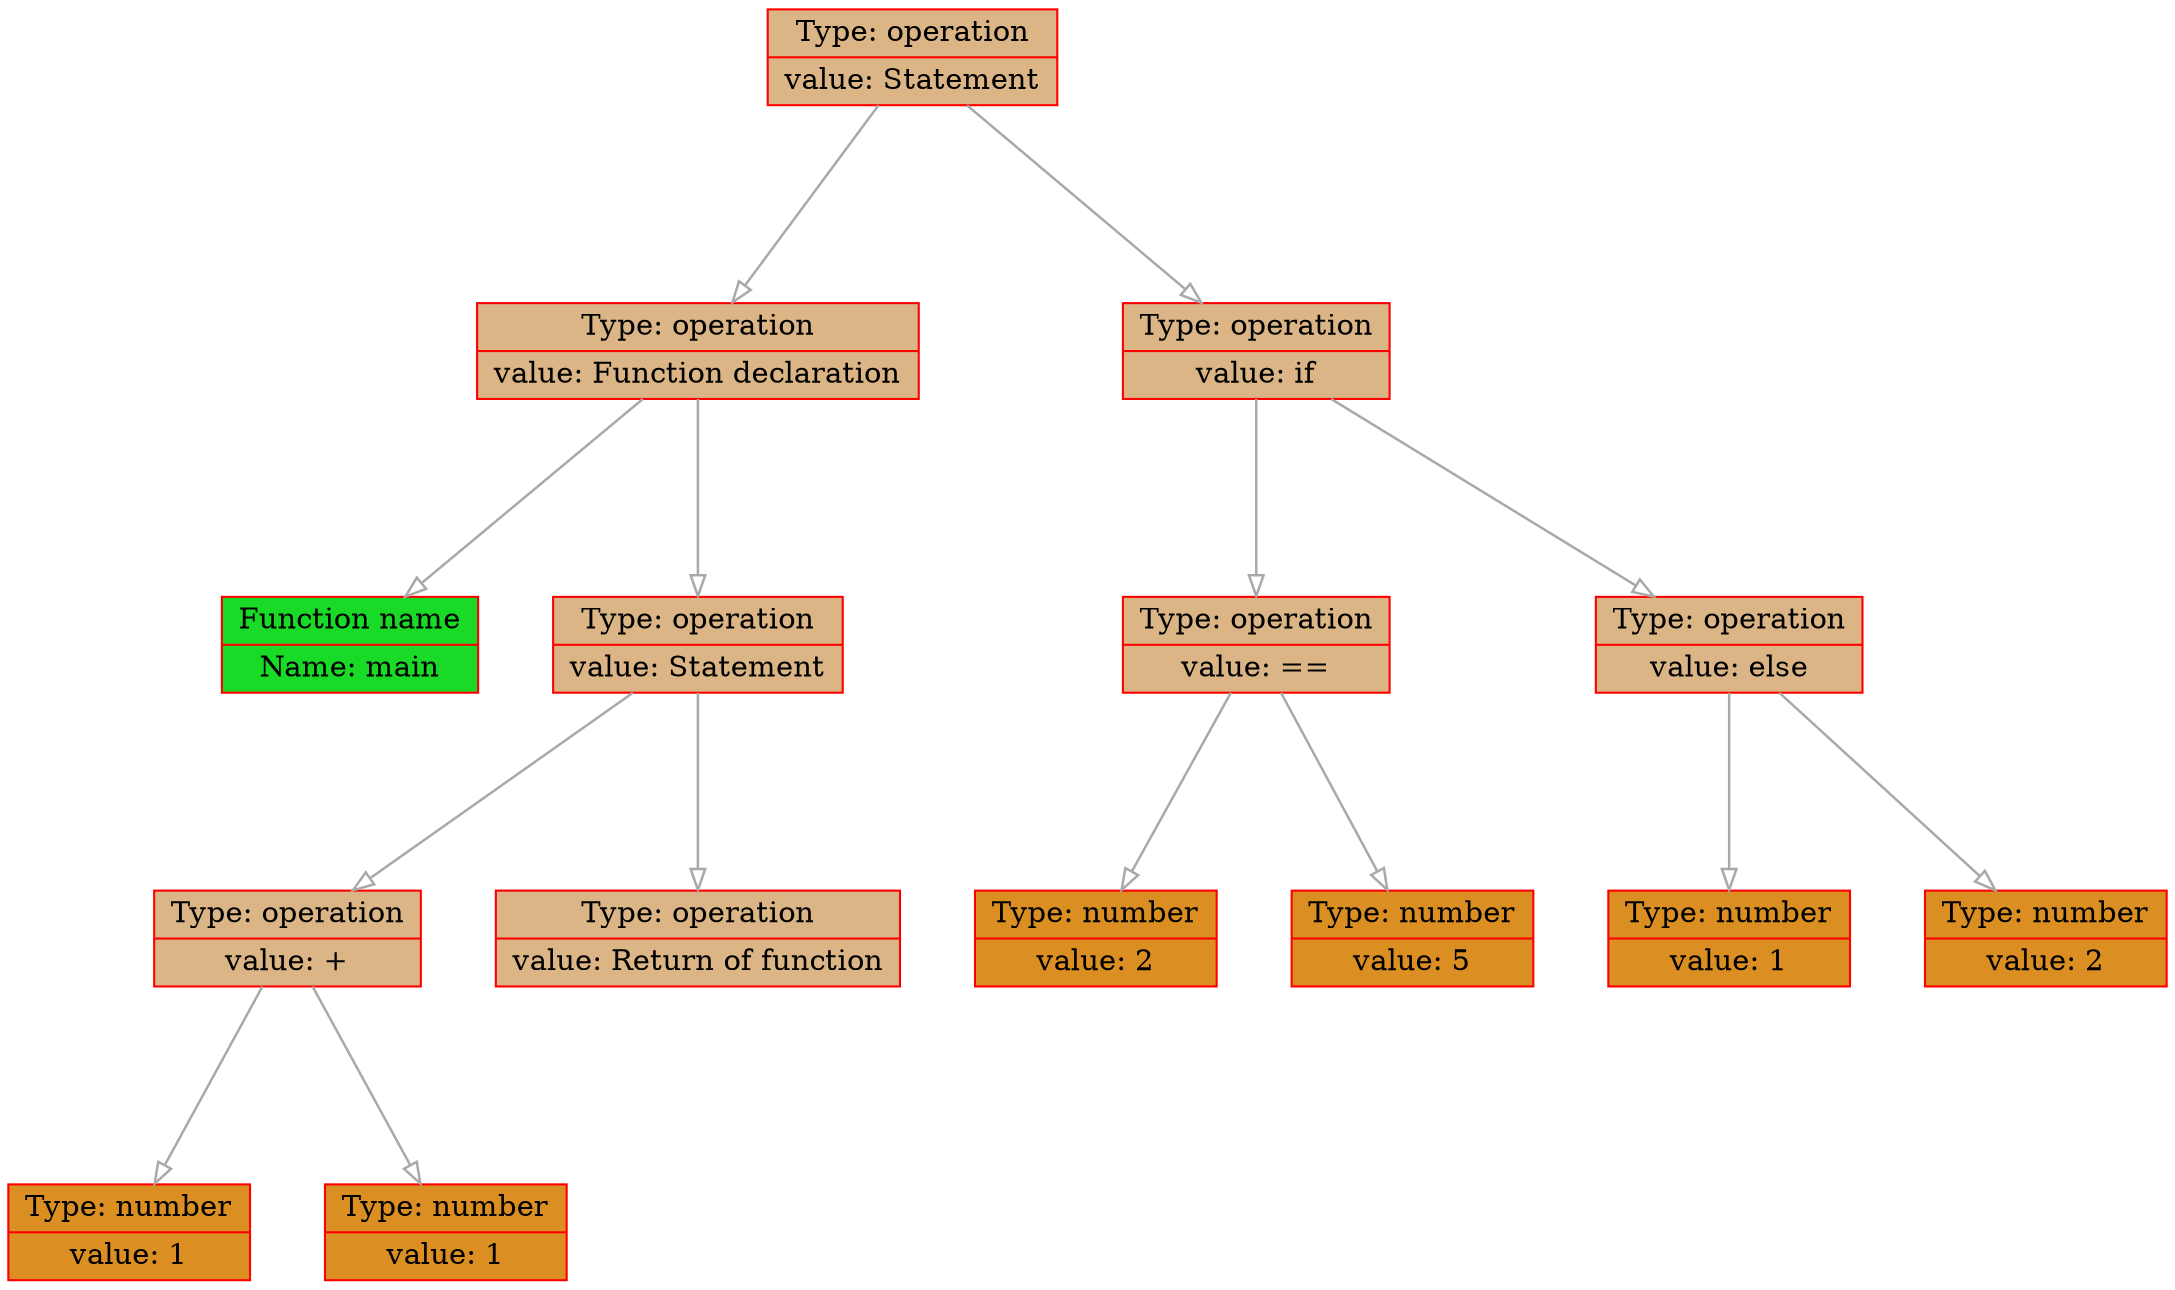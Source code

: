 
    digraph g {
        dpi      = 200;
        fontname = "Comic Sans MS";
        fontsize = 20;
        rankdir   =  TB;
        edge [color = darkgrey, arrowhead = onormal, arrowsize = 1, penwidth = 1.2]
        graph[fillcolor = lightgreen, ranksep = 1.3, nodesep = 0.5,
        style = "rounded, filled",color = green, penwidth = 2]

    Node00000273c04c6780[shape=record, width=0.2, style="filled", color="red", fillcolor="#DBB585",label=" {Type: operation | value: Statement}"] 
 
Node00000273c04c1d70[shape=record, width=0.2, style="filled", color="red", fillcolor="#DBB585",label=" {Type: operation | value: Function declaration}"] 
 
Node00000273c04c1c50[shape=record, width=0.2, style="filled", color="red", fillcolor="#19DB27",label=" {Function name |Name: main}"] 
 
Node00000273c04c1d40[shape=record, width=0.2, style="filled", color="red", fillcolor="#DBB585",label=" {Type: operation | value: Statement}"] 
 
Node00000273c04c1ce0[shape=record, width=0.2, style="filled", color="red", fillcolor="#DBB585",label=" {Type: operation | value: +}"] 
 
Node00000273c04c1c80[shape=record, width=0.2, style="filled", color="red", fillcolor="#DB8E21",label=" {Type: number | value: 1}"] 
 
Node00000273c04c1cb0[shape=record, width=0.2, style="filled", color="red", fillcolor="#DB8E21",label=" {Type: number | value: 1}"] 
 
Node00000273c04c1d10[shape=record, width=0.2, style="filled", color="red", fillcolor="#DBB585",label=" {Type: operation | value: Return of function}"] 
 
Node00000273c04c6700[shape=record, width=0.2, style="filled", color="red", fillcolor="#DBB585",label=" {Type: operation | value: if}"] 
 
Node00000273c04c6640[shape=record, width=0.2, style="filled", color="red", fillcolor="#DBB585",label=" {Type: operation | value: ==}"] 
 
Node00000273c04c1da0[shape=record, width=0.2, style="filled", color="red", fillcolor="#DB8E21",label=" {Type: number | value: 2}"] 
 
Node00000273c04c6610[shape=record, width=0.2, style="filled", color="red", fillcolor="#DB8E21",label=" {Type: number | value: 5}"] 
 
Node00000273c04c66d0[shape=record, width=0.2, style="filled", color="red", fillcolor="#DBB585",label=" {Type: operation | value: else}"] 
 
Node00000273c04c6670[shape=record, width=0.2, style="filled", color="red", fillcolor="#DB8E21",label=" {Type: number | value: 1}"] 
 
Node00000273c04c66a0[shape=record, width=0.2, style="filled", color="red", fillcolor="#DB8E21",label=" {Type: number | value: 2}"] 
 
Node00000273c04c6780->Node00000273c04c1d70
Node00000273c04c1d70->Node00000273c04c1c50
Node00000273c04c1d70->Node00000273c04c1d40
Node00000273c04c1d40->Node00000273c04c1ce0
Node00000273c04c1ce0->Node00000273c04c1c80
Node00000273c04c1ce0->Node00000273c04c1cb0
Node00000273c04c1d40->Node00000273c04c1d10
Node00000273c04c6780->Node00000273c04c6700
Node00000273c04c6700->Node00000273c04c6640
Node00000273c04c6640->Node00000273c04c1da0
Node00000273c04c6640->Node00000273c04c6610
Node00000273c04c6700->Node00000273c04c66d0
Node00000273c04c66d0->Node00000273c04c6670
Node00000273c04c66d0->Node00000273c04c66a0
}
